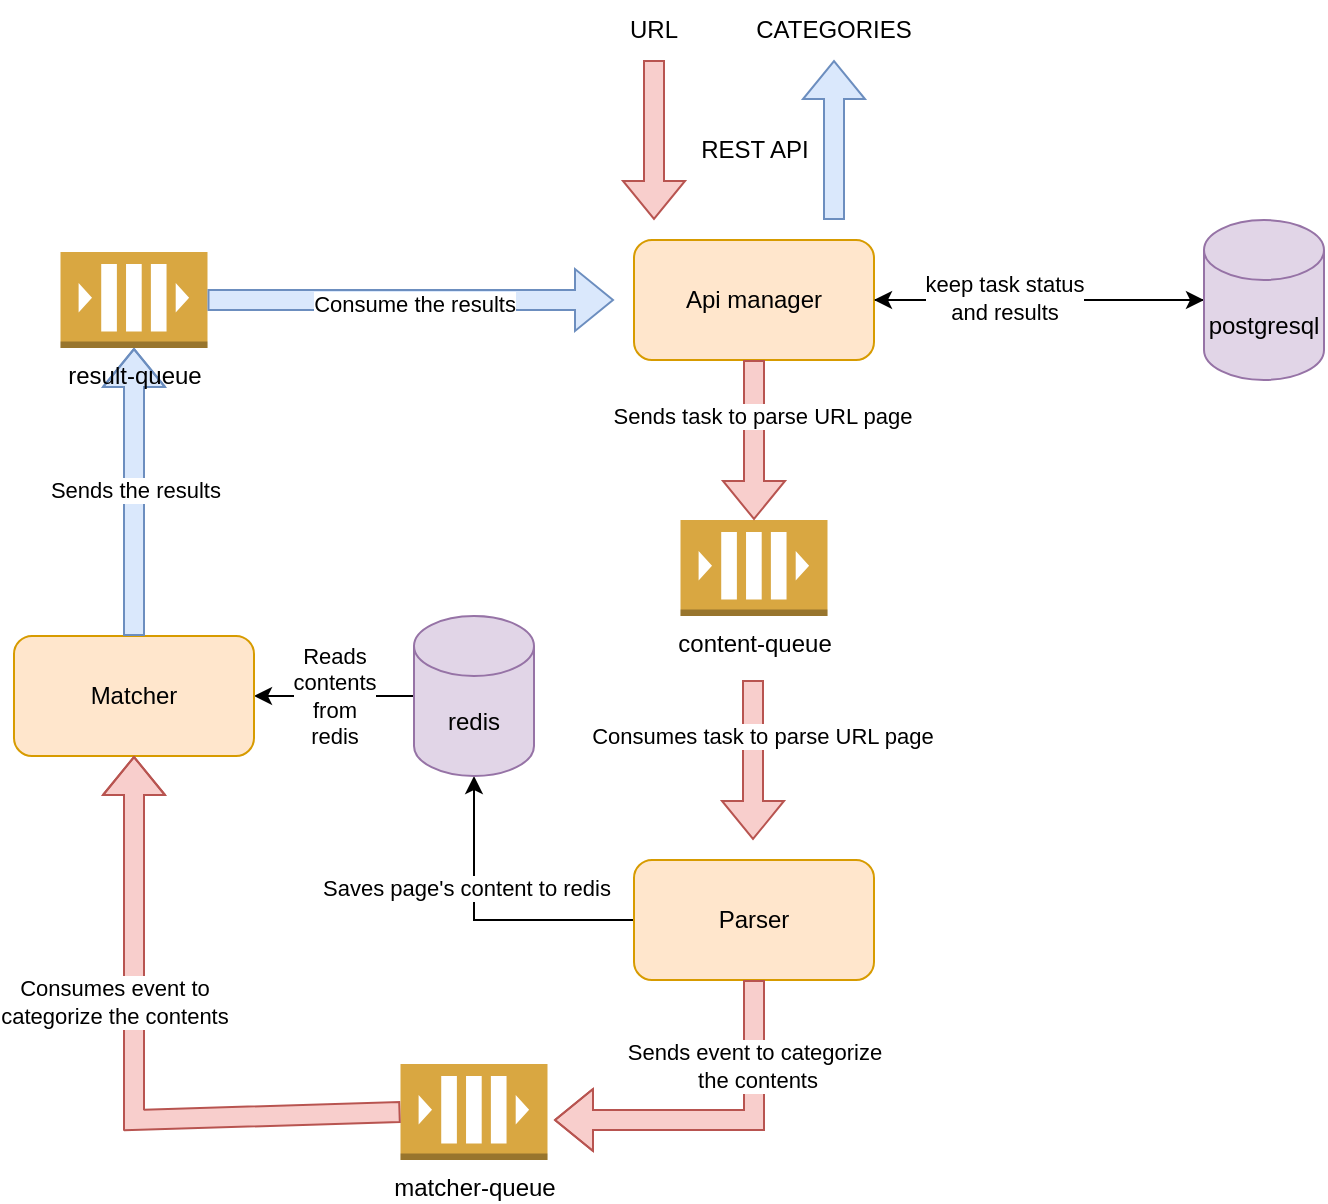 <mxfile version="20.8.16" type="device"><diagram name="Page-1" id="JECrJJo9PLGxL6wO3zVh"><mxGraphModel dx="2284" dy="870" grid="1" gridSize="10" guides="1" tooltips="1" connect="1" arrows="1" fold="1" page="1" pageScale="1" pageWidth="850" pageHeight="1100" math="0" shadow="0"><root><mxCell id="0"/><mxCell id="1" parent="0"/><mxCell id="-50z9tC1-vksTU2z-9vL-38" style="edgeStyle=orthogonalEdgeStyle;rounded=0;orthogonalLoop=1;jettySize=auto;html=1;entryX=0;entryY=0.5;entryDx=0;entryDy=0;entryPerimeter=0;" edge="1" parent="1" source="-50z9tC1-vksTU2z-9vL-1" target="-50z9tC1-vksTU2z-9vL-13"><mxGeometry relative="1" as="geometry"/></mxCell><mxCell id="-50z9tC1-vksTU2z-9vL-1" value="Api manager" style="rounded=1;whiteSpace=wrap;html=1;fillColor=#ffe6cc;strokeColor=#d79b00;" vertex="1" parent="1"><mxGeometry x="80" y="160" width="120" height="60" as="geometry"/></mxCell><mxCell id="-50z9tC1-vksTU2z-9vL-2" value="" style="shape=flexArrow;endArrow=classic;html=1;rounded=0;fillColor=#f8cecc;strokeColor=#b85450;" edge="1" parent="1"><mxGeometry width="50" height="50" relative="1" as="geometry"><mxPoint x="90" y="70" as="sourcePoint"/><mxPoint x="90" y="150" as="targetPoint"/></mxGeometry></mxCell><mxCell id="-50z9tC1-vksTU2z-9vL-3" value="REST API" style="text;html=1;align=center;verticalAlign=middle;resizable=0;points=[];autosize=1;strokeColor=none;fillColor=none;" vertex="1" parent="1"><mxGeometry x="100" y="100" width="80" height="30" as="geometry"/></mxCell><mxCell id="-50z9tC1-vksTU2z-9vL-6" value="URL" style="text;html=1;strokeColor=none;fillColor=none;align=center;verticalAlign=middle;whiteSpace=wrap;rounded=0;" vertex="1" parent="1"><mxGeometry x="60" y="40" width="60" height="30" as="geometry"/></mxCell><mxCell id="-50z9tC1-vksTU2z-9vL-7" value="" style="shape=flexArrow;endArrow=classic;html=1;rounded=0;fillColor=#dae8fc;strokeColor=#6c8ebf;" edge="1" parent="1"><mxGeometry width="50" height="50" relative="1" as="geometry"><mxPoint x="180" y="150" as="sourcePoint"/><mxPoint x="180" y="70" as="targetPoint"/></mxGeometry></mxCell><mxCell id="-50z9tC1-vksTU2z-9vL-10" value="CATEGORIES" style="text;html=1;strokeColor=none;fillColor=none;align=center;verticalAlign=middle;whiteSpace=wrap;rounded=0;" vertex="1" parent="1"><mxGeometry x="150" y="40" width="60" height="30" as="geometry"/></mxCell><mxCell id="-50z9tC1-vksTU2z-9vL-21" style="edgeStyle=orthogonalEdgeStyle;rounded=0;orthogonalLoop=1;jettySize=auto;html=1;entryX=0.5;entryY=1;entryDx=0;entryDy=0;entryPerimeter=0;" edge="1" parent="1" source="-50z9tC1-vksTU2z-9vL-11" target="-50z9tC1-vksTU2z-9vL-14"><mxGeometry relative="1" as="geometry"/></mxCell><mxCell id="-50z9tC1-vksTU2z-9vL-22" value="Saves page's content to redis" style="edgeLabel;html=1;align=center;verticalAlign=middle;resizable=0;points=[];" vertex="1" connectable="0" parent="-50z9tC1-vksTU2z-9vL-21"><mxGeometry x="0.269" y="4" relative="1" as="geometry"><mxPoint as="offset"/></mxGeometry></mxCell><mxCell id="-50z9tC1-vksTU2z-9vL-11" value="Parser" style="rounded=1;whiteSpace=wrap;html=1;fillColor=#ffe6cc;strokeColor=#d79b00;" vertex="1" parent="1"><mxGeometry x="80" y="470" width="120" height="60" as="geometry"/></mxCell><mxCell id="-50z9tC1-vksTU2z-9vL-12" value="content-queue" style="outlineConnect=0;dashed=0;verticalLabelPosition=bottom;verticalAlign=top;align=center;html=1;shape=mxgraph.aws3.queue;fillColor=#D9A741;gradientColor=none;" vertex="1" parent="1"><mxGeometry x="103.25" y="300" width="73.5" height="48" as="geometry"/></mxCell><mxCell id="-50z9tC1-vksTU2z-9vL-39" style="edgeStyle=orthogonalEdgeStyle;rounded=0;orthogonalLoop=1;jettySize=auto;html=1;" edge="1" parent="1" source="-50z9tC1-vksTU2z-9vL-13" target="-50z9tC1-vksTU2z-9vL-1"><mxGeometry relative="1" as="geometry"/></mxCell><mxCell id="-50z9tC1-vksTU2z-9vL-40" value="keep task status&lt;br&gt;and results" style="edgeLabel;html=1;align=center;verticalAlign=middle;resizable=0;points=[];" vertex="1" connectable="0" parent="-50z9tC1-vksTU2z-9vL-39"><mxGeometry x="0.22" y="-1" relative="1" as="geometry"><mxPoint as="offset"/></mxGeometry></mxCell><mxCell id="-50z9tC1-vksTU2z-9vL-13" value="postgresql" style="shape=cylinder3;whiteSpace=wrap;html=1;boundedLbl=1;backgroundOutline=1;size=15;fillColor=#e1d5e7;strokeColor=#9673a6;" vertex="1" parent="1"><mxGeometry x="365" y="150" width="60" height="80" as="geometry"/></mxCell><mxCell id="-50z9tC1-vksTU2z-9vL-32" value="Reads&lt;br&gt;contents&lt;br&gt;from&lt;br&gt;redis" style="edgeStyle=orthogonalEdgeStyle;rounded=0;orthogonalLoop=1;jettySize=auto;html=1;entryX=1;entryY=0.5;entryDx=0;entryDy=0;" edge="1" parent="1" source="-50z9tC1-vksTU2z-9vL-14" target="-50z9tC1-vksTU2z-9vL-27"><mxGeometry relative="1" as="geometry"/></mxCell><mxCell id="-50z9tC1-vksTU2z-9vL-14" value="redis" style="shape=cylinder3;whiteSpace=wrap;html=1;boundedLbl=1;backgroundOutline=1;size=15;fillColor=#e1d5e7;strokeColor=#9673a6;" vertex="1" parent="1"><mxGeometry x="-30" y="348" width="60" height="80" as="geometry"/></mxCell><mxCell id="-50z9tC1-vksTU2z-9vL-15" value="" style="shape=flexArrow;endArrow=classic;html=1;rounded=0;fillColor=#f8cecc;strokeColor=#b85450;exitX=0.5;exitY=1;exitDx=0;exitDy=0;entryX=0.5;entryY=0;entryDx=0;entryDy=0;entryPerimeter=0;" edge="1" parent="1" source="-50z9tC1-vksTU2z-9vL-1" target="-50z9tC1-vksTU2z-9vL-12"><mxGeometry width="50" height="50" relative="1" as="geometry"><mxPoint x="100" y="80" as="sourcePoint"/><mxPoint x="100" y="160" as="targetPoint"/></mxGeometry></mxCell><mxCell id="-50z9tC1-vksTU2z-9vL-16" value="Sends task to parse URL page" style="edgeLabel;html=1;align=center;verticalAlign=middle;resizable=0;points=[];" vertex="1" connectable="0" parent="-50z9tC1-vksTU2z-9vL-15"><mxGeometry x="-0.3" y="4" relative="1" as="geometry"><mxPoint as="offset"/></mxGeometry></mxCell><mxCell id="-50z9tC1-vksTU2z-9vL-19" value="" style="shape=flexArrow;endArrow=classic;html=1;rounded=0;fillColor=#f8cecc;strokeColor=#b85450;exitX=0.5;exitY=1;exitDx=0;exitDy=0;entryX=0.5;entryY=0;entryDx=0;entryDy=0;entryPerimeter=0;" edge="1" parent="1"><mxGeometry width="50" height="50" relative="1" as="geometry"><mxPoint x="139.5" y="380" as="sourcePoint"/><mxPoint x="139.5" y="460" as="targetPoint"/></mxGeometry></mxCell><mxCell id="-50z9tC1-vksTU2z-9vL-20" value="Consumes task to parse URL page" style="edgeLabel;html=1;align=center;verticalAlign=middle;resizable=0;points=[];" vertex="1" connectable="0" parent="-50z9tC1-vksTU2z-9vL-19"><mxGeometry x="-0.3" y="4" relative="1" as="geometry"><mxPoint as="offset"/></mxGeometry></mxCell><mxCell id="-50z9tC1-vksTU2z-9vL-25" value="" style="shape=flexArrow;endArrow=classic;html=1;rounded=0;fillColor=#f8cecc;strokeColor=#b85450;exitX=0.5;exitY=1;exitDx=0;exitDy=0;" edge="1" parent="1" source="-50z9tC1-vksTU2z-9vL-11"><mxGeometry width="50" height="50" relative="1" as="geometry"><mxPoint x="110" y="600" as="sourcePoint"/><mxPoint x="40" y="600" as="targetPoint"/><Array as="points"><mxPoint x="140" y="600"/></Array></mxGeometry></mxCell><mxCell id="-50z9tC1-vksTU2z-9vL-26" value="Sends event to categorize&lt;br&gt;&amp;nbsp;the contents" style="edgeLabel;html=1;align=center;verticalAlign=middle;resizable=0;points=[];" vertex="1" connectable="0" parent="-50z9tC1-vksTU2z-9vL-25"><mxGeometry x="-0.3" y="4" relative="1" as="geometry"><mxPoint x="-4" y="-17" as="offset"/></mxGeometry></mxCell><mxCell id="-50z9tC1-vksTU2z-9vL-27" value="Matcher" style="rounded=1;whiteSpace=wrap;html=1;fillColor=#ffe6cc;strokeColor=#d79b00;" vertex="1" parent="1"><mxGeometry x="-230" y="358" width="120" height="60" as="geometry"/></mxCell><mxCell id="-50z9tC1-vksTU2z-9vL-28" value="matcher-queue" style="outlineConnect=0;dashed=0;verticalLabelPosition=bottom;verticalAlign=top;align=center;html=1;shape=mxgraph.aws3.queue;fillColor=#D9A741;gradientColor=none;" vertex="1" parent="1"><mxGeometry x="-36.75" y="572" width="73.5" height="48" as="geometry"/></mxCell><mxCell id="-50z9tC1-vksTU2z-9vL-29" value="" style="shape=flexArrow;endArrow=classic;html=1;rounded=0;fillColor=#f8cecc;strokeColor=#b85450;exitX=0;exitY=0.5;exitDx=0;exitDy=0;exitPerimeter=0;entryX=0.5;entryY=1;entryDx=0;entryDy=0;" edge="1" parent="1" source="-50z9tC1-vksTU2z-9vL-28" target="-50z9tC1-vksTU2z-9vL-27"><mxGeometry width="50" height="50" relative="1" as="geometry"><mxPoint x="-140" y="561" as="sourcePoint"/><mxPoint x="-240" y="631" as="targetPoint"/><Array as="points"><mxPoint x="-170" y="600"/></Array></mxGeometry></mxCell><mxCell id="-50z9tC1-vksTU2z-9vL-30" value="Consumes event to &lt;br&gt;categorize the contents" style="edgeLabel;html=1;align=center;verticalAlign=middle;resizable=0;points=[];" vertex="1" connectable="0" parent="-50z9tC1-vksTU2z-9vL-29"><mxGeometry x="-0.3" y="4" relative="1" as="geometry"><mxPoint x="-33" y="-63" as="offset"/></mxGeometry></mxCell><mxCell id="-50z9tC1-vksTU2z-9vL-36" value="" style="shape=flexArrow;endArrow=classic;html=1;rounded=0;fillColor=#dae8fc;strokeColor=#6c8ebf;exitX=0.5;exitY=0;exitDx=0;exitDy=0;" edge="1" parent="1" source="-50z9tC1-vksTU2z-9vL-27" target="-50z9tC1-vksTU2z-9vL-33"><mxGeometry width="50" height="50" relative="1" as="geometry"><mxPoint x="190" y="160" as="sourcePoint"/><mxPoint x="190" y="80" as="targetPoint"/><Array as="points"><mxPoint x="-170" y="280"/></Array></mxGeometry></mxCell><mxCell id="-50z9tC1-vksTU2z-9vL-37" value="Sends the results&amp;nbsp;" style="edgeLabel;html=1;align=center;verticalAlign=middle;resizable=0;points=[];" vertex="1" connectable="0" parent="-50z9tC1-vksTU2z-9vL-36"><mxGeometry x="0.014" y="-2" relative="1" as="geometry"><mxPoint as="offset"/></mxGeometry></mxCell><mxCell id="-50z9tC1-vksTU2z-9vL-33" value="result-queue" style="outlineConnect=0;dashed=0;verticalLabelPosition=bottom;verticalAlign=top;align=center;html=1;shape=mxgraph.aws3.queue;fillColor=#D9A741;gradientColor=none;" vertex="1" parent="1"><mxGeometry x="-206.75" y="166" width="73.5" height="48" as="geometry"/></mxCell><mxCell id="-50z9tC1-vksTU2z-9vL-41" value="" style="shape=flexArrow;endArrow=classic;html=1;rounded=0;fillColor=#dae8fc;strokeColor=#6c8ebf;exitX=1;exitY=0.5;exitDx=0;exitDy=0;exitPerimeter=0;" edge="1" parent="1" source="-50z9tC1-vksTU2z-9vL-33"><mxGeometry width="50" height="50" relative="1" as="geometry"><mxPoint x="-160" y="368" as="sourcePoint"/><mxPoint x="70" y="190" as="targetPoint"/><Array as="points"/></mxGeometry></mxCell><mxCell id="-50z9tC1-vksTU2z-9vL-42" value="Consume the results" style="edgeLabel;html=1;align=center;verticalAlign=middle;resizable=0;points=[];" vertex="1" connectable="0" parent="-50z9tC1-vksTU2z-9vL-41"><mxGeometry x="0.014" y="-2" relative="1" as="geometry"><mxPoint as="offset"/></mxGeometry></mxCell></root></mxGraphModel></diagram></mxfile>
